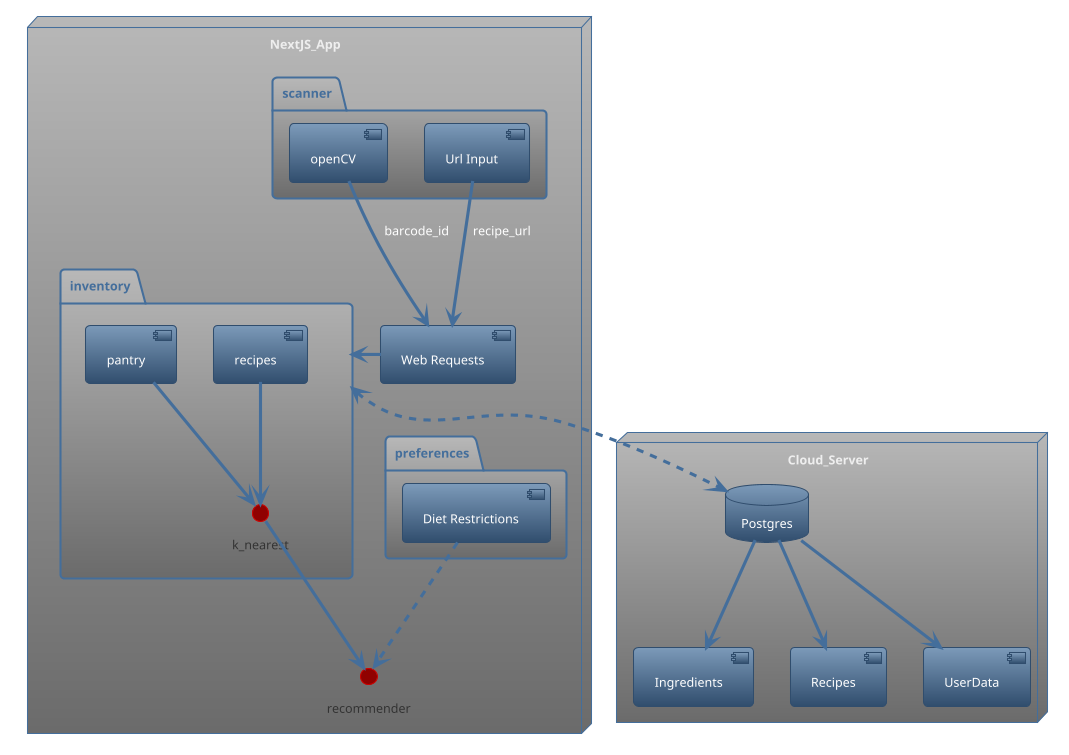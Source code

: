 @startuml
!theme spacelab



node NextJS_App {

  package "preferences" as set{
    interface [Diet Restrictions] as dr
  }
  package "scanner" as scn{
    interface [openCV] as cv
    interface [Url Input] as ui

  }
  package "inventory" as inv{
    interface [recipes] as rcp
    interface k_nearest
    interface [pantry] as pnt
  }
  interface recommender
  [Web Requests] as wr

}

node Cloud_Server {
  database "Postgres" as DB
  interface [Ingredients] as t1
  interface [Recipes] as t2
  interface [UserData] as t3
}

k_nearest --> recommender

dr  ..>recommender
pnt --> k_nearest
rcp -->k_nearest
cv -->  wr: "barcode_id"
ui -->  wr: "recipe_url"
wr -right-> inv
inv <..> DB
DB --> t1
DB --> t2
DB --> t3
@enduml